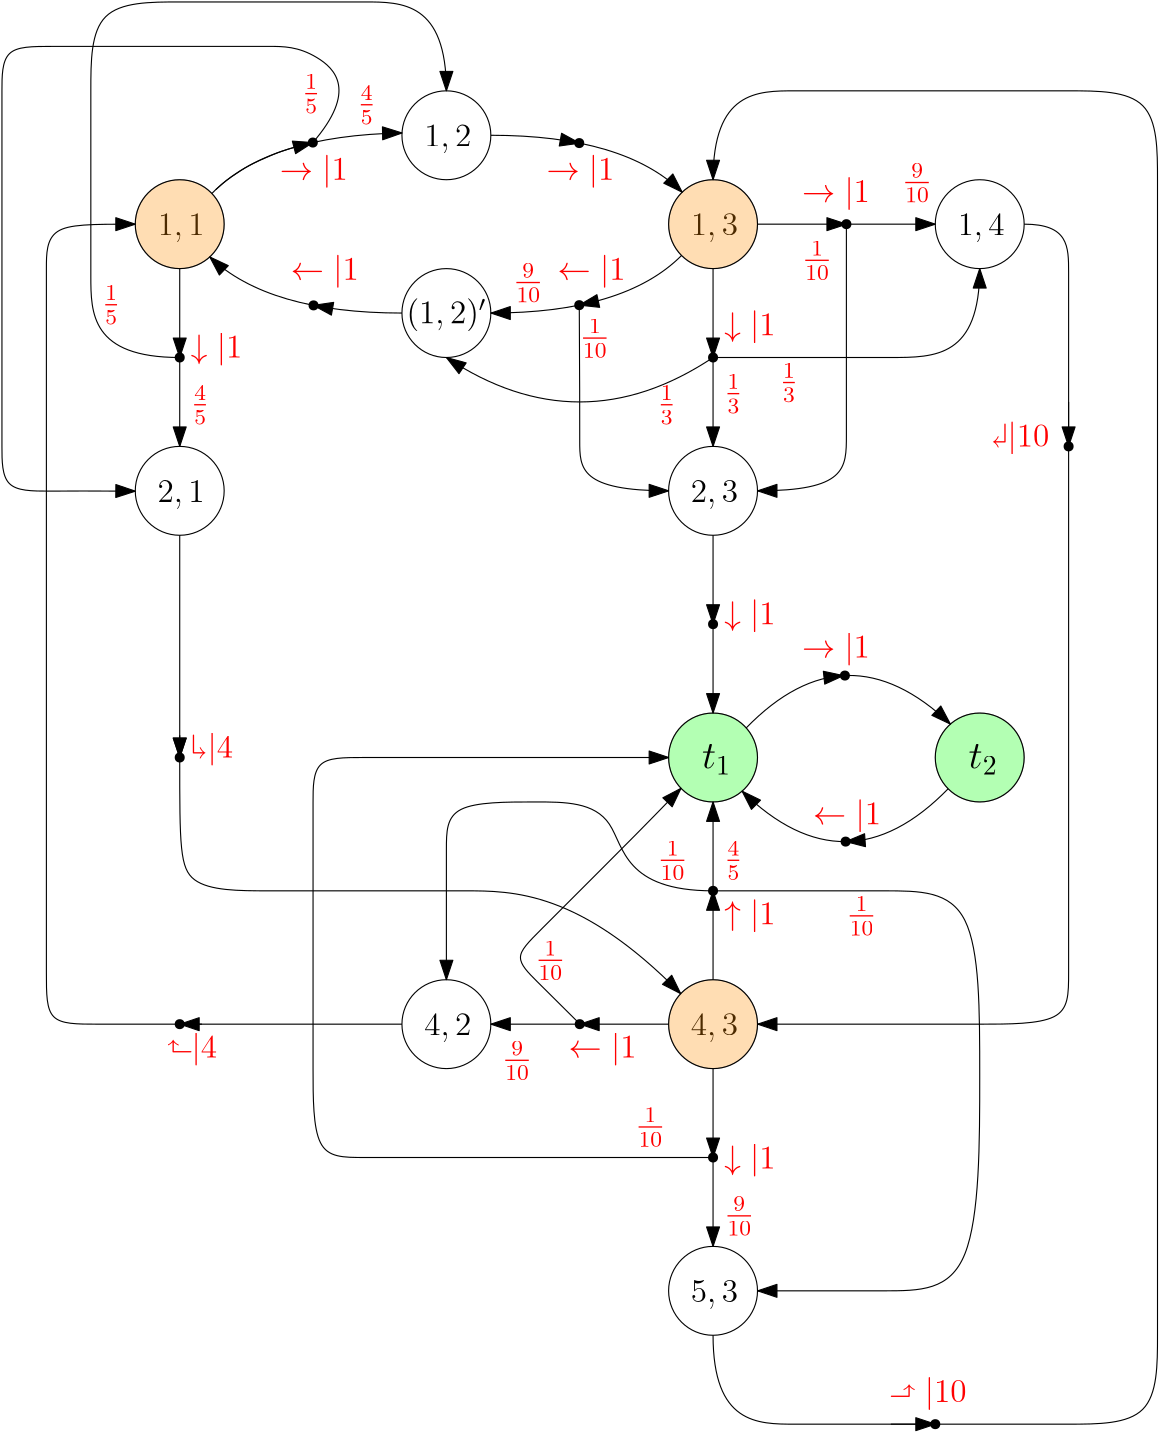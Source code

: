 <?xml version="1.0"?>
<!DOCTYPE ipe SYSTEM "ipe.dtd">
<ipe version="70206" creator="Ipe 7.2.6">
<info created="D:20170704155948" modified="D:20170711234121"/>
<preamble>\usepackage{amssymb,amsmath,amsfonts}
\usepackage{rotating}</preamble>
<ipestyle name="basic">
<symbol name="arrow/arc(spx)">
<path stroke="sym-stroke" fill="sym-stroke" pen="sym-pen">
0 0 m
-1 0.333 l
-1 -0.333 l
h
</path>
</symbol>
<symbol name="arrow/farc(spx)">
<path stroke="sym-stroke" fill="white" pen="sym-pen">
0 0 m
-1 0.333 l
-1 -0.333 l
h
</path>
</symbol>
<symbol name="arrow/ptarc(spx)">
<path stroke="sym-stroke" fill="sym-stroke" pen="sym-pen">
0 0 m
-1 0.333 l
-0.8 0 l
-1 -0.333 l
h
</path>
</symbol>
<symbol name="arrow/fptarc(spx)">
<path stroke="sym-stroke" fill="white" pen="sym-pen">
0 0 m
-1 0.333 l
-0.8 0 l
-1 -0.333 l
h
</path>
</symbol>
<symbol name="mark/circle(sx)" transformations="translations">
<path fill="sym-stroke">
0.6 0 0 0.6 0 0 e
0.4 0 0 0.4 0 0 e
</path>
</symbol>
<symbol name="mark/disk(sx)" transformations="translations">
<path fill="sym-stroke">
0.6 0 0 0.6 0 0 e
</path>
</symbol>
<symbol name="mark/fdisk(sfx)" transformations="translations">
<group>
<path fill="sym-fill">
0.5 0 0 0.5 0 0 e
</path>
<path fill="sym-stroke" fillrule="eofill">
0.6 0 0 0.6 0 0 e
0.4 0 0 0.4 0 0 e
</path>
</group>
</symbol>
<symbol name="mark/box(sx)" transformations="translations">
<path fill="sym-stroke" fillrule="eofill">
-0.6 -0.6 m
0.6 -0.6 l
0.6 0.6 l
-0.6 0.6 l
h
-0.4 -0.4 m
0.4 -0.4 l
0.4 0.4 l
-0.4 0.4 l
h
</path>
</symbol>
<symbol name="mark/square(sx)" transformations="translations">
<path fill="sym-stroke">
-0.6 -0.6 m
0.6 -0.6 l
0.6 0.6 l
-0.6 0.6 l
h
</path>
</symbol>
<symbol name="mark/fsquare(sfx)" transformations="translations">
<group>
<path fill="sym-fill">
-0.5 -0.5 m
0.5 -0.5 l
0.5 0.5 l
-0.5 0.5 l
h
</path>
<path fill="sym-stroke" fillrule="eofill">
-0.6 -0.6 m
0.6 -0.6 l
0.6 0.6 l
-0.6 0.6 l
h
-0.4 -0.4 m
0.4 -0.4 l
0.4 0.4 l
-0.4 0.4 l
h
</path>
</group>
</symbol>
<symbol name="mark/cross(sx)" transformations="translations">
<group>
<path fill="sym-stroke">
-0.43 -0.57 m
0.57 0.43 l
0.43 0.57 l
-0.57 -0.43 l
h
</path>
<path fill="sym-stroke">
-0.43 0.57 m
0.57 -0.43 l
0.43 -0.57 l
-0.57 0.43 l
h
</path>
</group>
</symbol>
<symbol name="arrow/fnormal(spx)">
<path stroke="sym-stroke" fill="white" pen="sym-pen">
0 0 m
-1 0.333 l
-1 -0.333 l
h
</path>
</symbol>
<symbol name="arrow/pointed(spx)">
<path stroke="sym-stroke" fill="sym-stroke" pen="sym-pen">
0 0 m
-1 0.333 l
-0.8 0 l
-1 -0.333 l
h
</path>
</symbol>
<symbol name="arrow/fpointed(spx)">
<path stroke="sym-stroke" fill="white" pen="sym-pen">
0 0 m
-1 0.333 l
-0.8 0 l
-1 -0.333 l
h
</path>
</symbol>
<symbol name="arrow/linear(spx)">
<path stroke="sym-stroke" pen="sym-pen">
-1 0.333 m
0 0 l
-1 -0.333 l
</path>
</symbol>
<symbol name="arrow/fdouble(spx)">
<path stroke="sym-stroke" fill="white" pen="sym-pen">
0 0 m
-1 0.333 l
-1 -0.333 l
h
-1 0 m
-2 0.333 l
-2 -0.333 l
h
</path>
</symbol>
<symbol name="arrow/double(spx)">
<path stroke="sym-stroke" fill="sym-stroke" pen="sym-pen">
0 0 m
-1 0.333 l
-1 -0.333 l
h
-1 0 m
-2 0.333 l
-2 -0.333 l
h
</path>
</symbol>
<pen name="heavier" value="0.8"/>
<pen name="fat" value="1.2"/>
<pen name="ultrafat" value="2"/>
<symbolsize name="large" value="5"/>
<symbolsize name="small" value="2"/>
<symbolsize name="tiny" value="1.1"/>
<arrowsize name="large" value="10"/>
<arrowsize name="small" value="5"/>
<arrowsize name="tiny" value="3"/>
<color name="red" value="1 0 0"/>
<color name="green" value="0 1 0"/>
<color name="blue" value="0 0 1"/>
<color name="yellow" value="1 1 0"/>
<color name="orange" value="1 0.647 0"/>
<color name="gold" value="1 0.843 0"/>
<color name="purple" value="0.627 0.125 0.941"/>
<color name="gray" value="0.745"/>
<color name="brown" value="0.647 0.165 0.165"/>
<color name="navy" value="0 0 0.502"/>
<color name="pink" value="1 0.753 0.796"/>
<color name="seagreen" value="0.18 0.545 0.341"/>
<color name="turquoise" value="0.251 0.878 0.816"/>
<color name="violet" value="0.933 0.51 0.933"/>
<color name="darkblue" value="0 0 0.545"/>
<color name="darkcyan" value="0 0.545 0.545"/>
<color name="darkgray" value="0.663"/>
<color name="darkgreen" value="0 0.392 0"/>
<color name="darkmagenta" value="0.545 0 0.545"/>
<color name="darkorange" value="1 0.549 0"/>
<color name="darkred" value="0.545 0 0"/>
<color name="lightblue" value="0.678 0.847 0.902"/>
<color name="lightcyan" value="0.878 1 1"/>
<color name="lightgray" value="0.827"/>
<color name="lightgreen" value="0.565 0.933 0.565"/>
<color name="lightyellow" value="1 1 0.878"/>
<dashstyle name="dashed" value="[4] 0"/>
<dashstyle name="dotted" value="[1 3] 0"/>
<dashstyle name="dash dotted" value="[4 2 1 2] 0"/>
<dashstyle name="dash dot dotted" value="[4 2 1 2 1 2] 0"/>
<textsize name="large" value="\large"/>
<textsize name="Large" value="\Large"/>
<textsize name="LARGE" value="\LARGE"/>
<textsize name="huge" value="\huge"/>
<textsize name="Huge" value="\Huge"/>
<textsize name="small" value="\small"/>
<textsize name="footnote" value="\footnotesize"/>
<textsize name="tiny" value="\tiny"/>
<textstyle name="center" begin="\begin{center}" end="\end{center}"/>
<textstyle name="itemize" begin="\begin{itemize}" end="\end{itemize}"/>
<textstyle name="item" begin="\begin{itemize}\item{}" end="\end{itemize}"/>
<gridsize name="4 pts" value="4"/>
<gridsize name="8 pts (~3 mm)" value="8"/>
<gridsize name="16 pts (~6 mm)" value="16"/>
<gridsize name="32 pts (~12 mm)" value="32"/>
<gridsize name="10 pts (~3.5 mm)" value="10"/>
<gridsize name="20 pts (~7 mm)" value="20"/>
<gridsize name="14 pts (~5 mm)" value="14"/>
<gridsize name="28 pts (~10 mm)" value="28"/>
<gridsize name="56 pts (~20 mm)" value="56"/>
<anglesize name="90 deg" value="90"/>
<anglesize name="60 deg" value="60"/>
<anglesize name="45 deg" value="45"/>
<anglesize name="30 deg" value="30"/>
<anglesize name="22.5 deg" value="22.5"/>
<opacity name="10%" value="0.1"/>
<opacity name="30%" value="0.3"/>
<opacity name="50%" value="0.5"/>
<opacity name="75%" value="0.75"/>
<tiling name="falling" angle="-60" step="4" width="1"/>
<tiling name="rising" angle="30" step="4" width="1"/>
</ipestyle>
<page>
<layer name="alpha"/>
<view layers="alpha" active="alpha"/>
<text layer="alpha" matrix="1 0 0 1 -16 -68" transformations="translations" pos="72 784" stroke="black" type="label" width="16.95" height="7.709" depth="2.32" valign="baseline" size="large" style="math">1,1</text>
<path matrix="1 0 0 1 -16 -64" stroke="black" fill="darkorange" opacity="30%">
16 0 0 16 80 784 e
</path>
<text matrix="1 0 0 1 20 -60" transformations="translations" pos="228 776" stroke="black" type="label" width="16.95" height="7.709" depth="2.32" valign="baseline" size="large" style="math">1,3</text>
<path matrix="1 0 0 1 16 -64" stroke="black" fill="darkorange" opacity="30%">
16 0 0 16 240 784 e
</path>
<path matrix="1 0 0 1 16 -160" stroke="black" fill="green" opacity="30%">
16 0 0 16 240 688 e
</path>
<text matrix="1 0 0 1 16 -160" transformations="translations" pos="236 684" stroke="black" type="label" width="10.552" height="8.826" depth="2.15" valign="baseline" size="Large" style="math">t_1</text>
<path matrix="1 0 0 1 16 -160" stroke="black">
16 0 0 16 240 688 e
</path>
<path matrix="1 0 0 1 112 -160" stroke="black" fill="green" opacity="30%">
16 0 0 16 240 688 e
</path>
<text matrix="1 0 0 1 112 -160" transformations="translations" pos="236 684" stroke="black" type="label" width="10.552" height="8.826" depth="2.15" valign="baseline" size="Large" style="math">t_2</text>
<path matrix="1 0 0 1 112 -160" stroke="black">
16 0 0 16 240 688 e
</path>
<text matrix="1 0 0 1 20 -348" transformations="translations" pos="228 776" stroke="black" type="label" width="16.95" height="7.709" depth="2.32" valign="baseline" size="large" style="math">4,3</text>
<path matrix="1 0 0 1 16 -352" stroke="black" fill="darkorange" opacity="30%">
16 0 0 16 240 784 e
</path>
<text matrix="1 0 0 1 116 -60" transformations="translations" pos="228 776" stroke="black" type="label" width="16.95" height="7.709" depth="2.32" valign="baseline" size="large" style="math">1,4</text>
<path matrix="1 0 0 1 112 -64" stroke="black">
16 0 0 16 240 784 e
</path>
<text matrix="1 0 0 1 20 -444" transformations="translations" pos="228 776" stroke="black" type="label" width="16.95" height="7.709" depth="2.32" valign="baseline" size="large" style="math">5,3</text>
<path matrix="1 0 0 1 16 -448" stroke="black">
16 0 0 16 240 784 e
</path>
<text matrix="1 0 0 1 80 -36" transformations="translations" pos="72 784" stroke="black" type="label" width="16.95" height="7.709" depth="2.32" valign="baseline" size="large" style="math">1,2</text>
<path matrix="1 0 0 1 80 -32" stroke="black">
16 0 0 16 80 784 e
</path>
<text matrix="1 0 0 1 73.6133 -99.6633" transformations="translations" pos="72 784" stroke="black" type="label" width="28.85" height="8.965" depth="2.99" valign="baseline" size="large" style="math">(1,2)&apos;</text>
<path matrix="1 0 0 1 80 -96" stroke="black">
16 0 0 16 80 784 e
</path>
<path matrix="1 0 0 1 0 -64" stroke="black" arrow="normal/normal">
75.5726 795.049 m
96 816
144.021 816.827 c
</path>
<path matrix="1 0 0 1 0 -64" stroke="black" arrow="normal/normal">
144 752 m
96 752
74.8124 772.206 c
</path>
<path matrix="1 0 0 1 0 -64" stroke="black" arrow="normal/normal">
176 816 m
224 816
244.885 795.509 c
</path>
<path matrix="1 0 0 1 0 -64" stroke="black" arrow="normal/normal">
244.652 772.721 m
224 752
176 752 c
</path>
<path matrix="1 0 0 1 0 -64" stroke="black" arrow="normal/normal">
76.9466 796.406 m
77.6761 797.086
79.1746 798.406
80.5459 799.53
82.2423 800.823
86.3198 803.555
88.5909 804.882
92.088 806.699
98.2871 809.363
100.475 810.161
104.282 811.397
104.798 811.551
111.914 813.383 c
</path>
<use matrix="1 0 0 1 0 -64" name="mark/disk(sx)" pos="111.914 813.383" size="normal" stroke="black"/>
<use matrix="1 0 0 1 0 -64" name="mark/disk(sx)" pos="112.177 754.761" size="normal" stroke="black"/>
<use matrix="1 0 0 1 0 -64" name="mark/disk(sx)" pos="207.823 813.192" size="normal" stroke="black"/>
<use matrix="1 0 0 1 0 -64" name="mark/disk(sx)" pos="207.823 754.846" size="normal" stroke="black"/>
<path matrix="1 0 0 1 0 -64" stroke="black" arrow="normal/normal">
116.531 753.987 m
112.116 754.773 l
</path>
<path matrix="1 0 0 1 0 -64" stroke="black" arrow="normal/normal">
210.954 755.527 m
207.839 754.849 l
</path>
<path matrix="1 0 0 1 0 -64" stroke="black" arrow="normal/normal">
203.917 813.906 m
207.941 813.168 l
</path>
<text matrix="1 0 0 1 20 -156" transformations="translations" pos="228 776" stroke="black" type="label" width="16.95" height="7.709" depth="2.32" valign="baseline" size="large" style="math">2,3</text>
<path matrix="1 0 0 1 16 -160" stroke="black">
16 0 0 16 240 784 e
</path>
<text matrix="1 0 0 1 -76 -348" transformations="translations" pos="228 776" stroke="black" type="label" width="16.95" height="7.709" depth="2.32" valign="baseline" size="large" style="math">4,2</text>
<path matrix="1 0 0 1 -80 -352" stroke="black">
16 0 0 16 240 784 e
</path>
<text matrix="1 0 0 1 -172 -156" transformations="translations" pos="228 776" stroke="black" type="label" width="16.95" height="7.709" depth="2.32" valign="baseline" size="large" style="math">2,1</text>
<path matrix="1 0 0 1 -176 -160" stroke="black">
16 0 0 16 240 784 e
</path>
<path matrix="1 0 0 1 0 -64" stroke="black" arrow="normal/normal">
64 768 m
64 736 l
</path>
<path matrix="1 0 0 1 0 -64" stroke="black" arrow="normal/normal">
64 736 m
64 704 l
</path>
<use matrix="1 0 0 1 0 -64" name="mark/disk(sx)" pos="64 736" size="normal" stroke="black"/>
<path stroke="black" arrow="normal/normal">
64 672 m
32 672
32 704
32 736
32 768
32 800
64 800
96 800
128 800
160 800
160 768 c
</path>
<path stroke="black" arrow="normal/normal">
272 720 m
304 720 l
</path>
<path stroke="black" arrow="normal/normal">
304 720 m
336 720 l
</path>
<use name="mark/disk(sx)" pos="304 720" size="normal" stroke="black"/>
<use name="mark/disk(sx)" pos="64 528" size="normal" stroke="black"/>
<path stroke="black" arrow="normal/normal">
64 536 m
64 528 l
</path>
<path stroke="black" arrow="normal/normal">
64 608 m
64 528 l
</path>
<path stroke="black" arrow="normal/normal">
64 528 m
64 496
64 480
96 480
128 480
160 480
208 480
244.357 442.975 c
</path>
<path stroke="black" arrow="normal/normal">
256 416 m
256 384 l
</path>
<path stroke="black" arrow="normal/normal">
256 384 m
256 352 l
</path>
<use name="mark/disk(sx)" pos="256 384" size="normal" stroke="black"/>
<path stroke="black" arrow="normal/normal">
240 432 m
208 432 l
</path>
<path stroke="black" arrow="normal/normal">
208 432 m
176 432 l
</path>
<use name="mark/disk(sx)" pos="208 432" size="normal" stroke="black"/>
<path stroke="black" arrow="normal/normal">
256 704 m
256 672 l
</path>
<path stroke="black" arrow="normal/normal">
256 672 m
256 640 l
</path>
<use name="mark/disk(sx)" pos="256 672" size="normal" stroke="black"/>
<path stroke="black" arrow="normal/normal">
256 448 m
256 480 l
</path>
<path stroke="black" arrow="normal/normal">
256 480 m
256 512 l
</path>
<use name="mark/disk(sx)" pos="256 480" size="normal" stroke="black"/>
<path stroke="black" arrow="normal/normal">
267.939 538.652 m
304.01 575.712
341.445 540.025 c
</path>
<path stroke="black" arrow="normal/normal">
340.633 516.74 m
303.911 479.135
266.451 515.885 c
</path>
<use name="mark/disk(sx)" pos="303.727 497.724" size="normal" stroke="black"/>
<use name="mark/disk(sx)" pos="303.462 557.498" size="normal" stroke="black"/>
<path stroke="black" arrow="normal/normal">
299.223 557.074 m
302.916 557.471 l
</path>
<path stroke="black" arrow="normal/normal">
308.189 498.045 m
303.727 497.724 l
</path>
<path stroke="black" arrow="normal/normal">
256 608 m
256 576 l
</path>
<path stroke="black" arrow="normal/normal">
256 576 m
256 544 l
</path>
<use name="mark/disk(sx)" pos="256 576" size="normal" stroke="black"/>
<path stroke="black" arrow="normal/normal">
256 672 m
208 640
160 672 c
</path>
<path stroke="black" arrow="normal/normal">
256 672 m
288 672
320 672
352 672
352 704 c
</path>
<path stroke="black" arrow="normal/normal">
304 720 m
304 672
304 640
304 624
272 624 c
</path>
<path stroke="black" arrow="normal/normal">
207.839 690.849 m
208 664
208 640
208 624
240 624 c
</path>
<path stroke="black" arrow="normal/normal">
144 432 m
128 432
96 432
64 432
32 432
16 432
16 448
16 480
16 512
16 544
16 576
16 604.8
16 640
16 656
16 672
16 688
16 704
16 720
32 720
48 720 c
</path>
<use name="mark/disk(sx)" pos="64 432" size="normal" stroke="black"/>
<path stroke="black" arrow="normal/normal">
72 432 m
64 432 l
</path>
<path stroke="black" arrow="normal/normal">
256 480 m
288 480
320 480
352 480
352 416
352 336
320 336
288 336
272 336 c
</path>
<path stroke="black" arrow="normal/normal">
256 320 m
256 288
288 288
320 288
352 288
384 288
416 288
416 320
416 352
416 384
416 416
416 448
416 480
416 520
416 576
416 640
416 672
416 704
416 736
416 768
384 768
352 768
320 768
288 768
256 768
256 736 c
</path>
<path stroke="black" arrow="normal/normal">
368 720 m
384 720
384 704
384 672
384 640
384 608
384 576
384 544
384 512
384 480
384 448
384 432
352 432
320 432
288 432
272 432 c
</path>
<use name="mark/disk(sx)" pos="336 288" size="normal" stroke="black"/>
<path stroke="black" arrow="normal/normal">
320 288 m
336 288 l
</path>
<use name="mark/disk(sx)" pos="384 640" size="normal" stroke="black"/>
<path stroke="black" arrow="normal/normal">
384 656 m
384 640 l
</path>
<path stroke="black" arrow="normal/normal">
256 384 m
224 384
192 384
160 384
128 384
112 384
112 416
112 448
112 464
112 496
112 512
112 528
128 528
160 528
192 528
224 528
240 528 c
</path>
<path stroke="black" rarrow="normal/normal">
244.466 516.911 m
232 504
216 488
192 464
184 456
192 448
200 440
208.101 432 c
</path>
<path matrix="1 0 0 1 -16 -64" stroke="black">
16 0 0 16 80 784 e
</path>
<path matrix="1 0 0 1 176 -64" stroke="black">
16 0 0 16 80 784 e
</path>
<path matrix="1 0 0 1 176 -352" stroke="black">
16 0 0 16 80 784 e
</path>
<path stroke="black" arrow="normal/normal">
256 480 m
224 480
224 512
192 512
160 512
160 496
160 480
160 448 c
</path>
<text matrix="1 0 0 1 -12 0" transformations="translations" pos="80 672" stroke="red" type="label" width="18.472" height="8.965" depth="2.99" valign="baseline" size="large" style="math">\downarrow | 1</text>
<text matrix="1 0 0 1 -4 8" transformations="translations" pos="104 728" stroke="red" type="label" width="24.45" height="8.965" depth="2.99" valign="baseline" size="large" style="math">\rightarrow | 1</text>
<text matrix="1 0 0 1 92 8" transformations="translations" pos="104 728" stroke="red" type="label" width="24.45" height="8.965" depth="2.99" valign="baseline" size="large" style="math">\rightarrow | 1</text>
<text matrix="1 0 0 1 184 0" transformations="translations" pos="104 728" stroke="red" type="label" width="24.45" height="8.965" depth="2.99" valign="baseline" size="large" style="math">\rightarrow | 1</text>
<text matrix="1 0 0 1 184 -164" transformations="translations" pos="104 728" stroke="red" type="label" width="24.45" height="8.965" depth="2.99" valign="baseline" size="large" style="math">\rightarrow | 1</text>
<text matrix="1 0 0 1 96 -28" transformations="translations" pos="104 728" stroke="red" type="label" width="24.45" height="8.965" depth="2.99" valign="baseline" size="large" style="math">\leftarrow | 1</text>
<text matrix="1 0 0 1 0 -28" transformations="translations" pos="104 728" stroke="red" type="label" width="24.45" height="8.965" depth="2.99" valign="baseline" size="large" style="math">\leftarrow | 1</text>
<text matrix="1 0 0 1 188 -224" transformations="translations" pos="104 728" stroke="red" type="label" width="24.45" height="8.965" depth="2.99" valign="baseline" size="large" style="math">\leftarrow | 1</text>
<text matrix="1 0 0 1 100 -308" transformations="translations" pos="104 728" stroke="red" type="label" width="24.45" height="8.965" depth="2.99" valign="baseline" size="large" style="math">\leftarrow | 1</text>
<text matrix="1 0 0 1 0 4" transformations="translations" pos="260 676" stroke="red" type="label" width="18.472" height="8.965" depth="2.99" valign="baseline" size="large" style="math">\downarrow | 1</text>
<text matrix="1 0 0 1 0 -100" transformations="translations" pos="260 676" stroke="red" type="label" width="18.472" height="8.965" depth="2.99" valign="baseline" size="large" style="math">\downarrow | 1</text>
<text matrix="1 0 0 1 0 -296" transformations="translations" pos="260 676" stroke="red" type="label" width="18.472" height="8.965" depth="2.99" valign="baseline" size="large" style="math">\downarrow | 1</text>
<text transformations="translations" pos="60 420" stroke="red" type="label" width="17.45" height="8.965" depth="2.99" valign="baseline" size="large">\rotatebox[origin=c]{90}{$\Rsh$}$ | 4$</text>
<text matrix="1 0 0 1 -8 0" transformations="translations" pos="76 528" stroke="red" type="label" width="15.151" height="8.965" depth="2.99" valign="baseline" size="large" style="math">\rotatebox[origin=c]{180}{$\Lsh$}|4</text>
<path stroke="black" arrow="normal/normal">
111.94 749.389 m
128 768
112 784
96 784
80 784
64 784
48 784
16 784
0 784
0 768
0 752
0 736
0 720
0 688
0 656
0 640
0 624
16 623.824
32 624
48.0004 623.881 c
</path>
<text matrix="1 0 0 1 0 -4" transformations="translations" pos="260 472" stroke="red" type="label" width="18.472" height="8.965" depth="2.99" valign="baseline" size="large" style="math">\uparrow | 1</text>
<text matrix="1 0 0 1 -12 0" transformations="translations" pos="368 640" stroke="red" type="label" width="21.004" height="8.965" depth="2.99" valign="baseline" size="large">\rotatebox[origin=c]{180}{$\Rsh$}$ | 10$</text>
<text matrix="1 0 0 1 0 4" transformations="translations" pos="320 292" stroke="red" type="label" width="27.205" height="8.965" depth="2.99" valign="baseline" size="large">\rotatebox[origin=c]{270}{$\Lsh$} $| 10$</text>
<text matrix="1 0 0 1 4 0" transformations="translations" pos="104 764" stroke="red" type="label" width="6.625" height="9.846" depth="4.12" valign="baseline" size="large" style="math">\frac{1}{5}</text>
<text transformations="translations" pos="128 760" stroke="red" type="label" width="6.625" height="9.846" depth="4.12" valign="baseline" size="large" style="math">\frac{4}{5}</text>
<text matrix="1 0 0 1 -68 -76" transformations="translations" pos="104 764" stroke="red" type="label" width="6.625" height="9.846" depth="4.12" valign="baseline" size="large" style="math">\frac{1}{5}</text>
<text matrix="1 0 0 1 -60 -108" transformations="translations" pos="128 760" stroke="red" type="label" width="6.625" height="9.846" depth="4.12" valign="baseline" size="large" style="math">\frac{4}{5}</text>
<text matrix="1 0 0 1 -4 0" transformations="translations" pos="212 676" stroke="red" type="label" width="10.859" height="9.846" depth="4.12" valign="baseline" size="large" style="math">\frac{1}{10}</text>
<text transformations="translations" pos="184 696" stroke="red" type="label" width="10.859" height="9.846" depth="4.12" valign="baseline" size="large" style="math">\frac{9}{10}</text>
<text transformations="translations" pos="260 656" stroke="red" type="label" width="6.625" height="9.846" depth="4.12" valign="baseline" size="large" style="math">\frac{1}{3}</text>
<text matrix="1 0 0 1 -24 -4" transformations="translations" pos="260 656" stroke="red" type="label" width="6.625" height="9.846" depth="4.12" valign="baseline" size="large" style="math">\frac{1}{3}</text>
<text matrix="1 0 0 1 20 4" transformations="translations" pos="260 656" stroke="red" type="label" width="6.625" height="9.846" depth="4.12" valign="baseline" size="large" style="math">\frac{1}{3}</text>
<text matrix="1 0 0 1 76 28" transformations="translations" pos="212 676" stroke="red" type="label" width="10.859" height="9.846" depth="4.12" valign="baseline" size="large" style="math">\frac{1}{10}</text>
<text matrix="1 0 0 1 140 36" transformations="translations" pos="184 696" stroke="red" type="label" width="10.859" height="9.846" depth="4.12" valign="baseline" size="large" style="math">\frac{9}{10}</text>
<text transformations="translations" pos="260 488" stroke="red" type="label" width="6.625" height="9.846" depth="4.12" valign="baseline" size="large" style="math">\frac{4}{5}</text>
<text transformations="translations" pos="236 488" stroke="red" type="label" width="10.859" height="9.846" depth="4.12" valign="baseline" size="large" style="math">\frac{1}{10}</text>
<text transformations="translations" pos="304 468" stroke="red" type="label" width="10.859" height="9.846" depth="4.12" valign="baseline" size="large" style="math">\frac{1}{10}</text>
<text transformations="translations" pos="192 452" stroke="red" type="label" width="10.859" height="9.846" depth="4.12" valign="baseline" size="large" style="math">\frac{1}{10}</text>
<text matrix="1 0 0 1 -4 -8" transformations="translations" pos="184 424" stroke="red" type="label" width="10.859" height="9.846" depth="4.12" valign="baseline" size="large" style="math">\frac{9}{10}</text>
<text matrix="1 0 0 1 36 -60" transformations="translations" pos="192 452" stroke="red" type="label" width="10.859" height="9.846" depth="4.12" valign="baseline" size="large" style="math">\frac{1}{10}</text>
<text matrix="1 0 0 1 76 -64" transformations="translations" pos="184 424" stroke="red" type="label" width="10.859" height="9.846" depth="4.12" valign="baseline" size="large" style="math">\frac{9}{10}</text>
</page>
</ipe>
